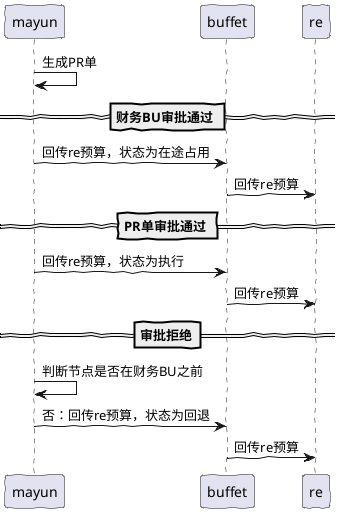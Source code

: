 @startuml
skinparam handwritten true
participant "mayun" as a
participant "buffet" as b
participant "re" as c

a->a :生成PR单

== 财务BU审批通过 ==
a->b:回传re预算，状态为在途占用
b->c:回传re预算
==PR单审批通过 ==
a->b:回传re预算，状态为执行
b->c:回传re预算
==审批拒绝==
a->a:判断节点是否在财务BU之前

a->b:否：回传re预算，状态为回退
b->c:回传re预算

@enduml